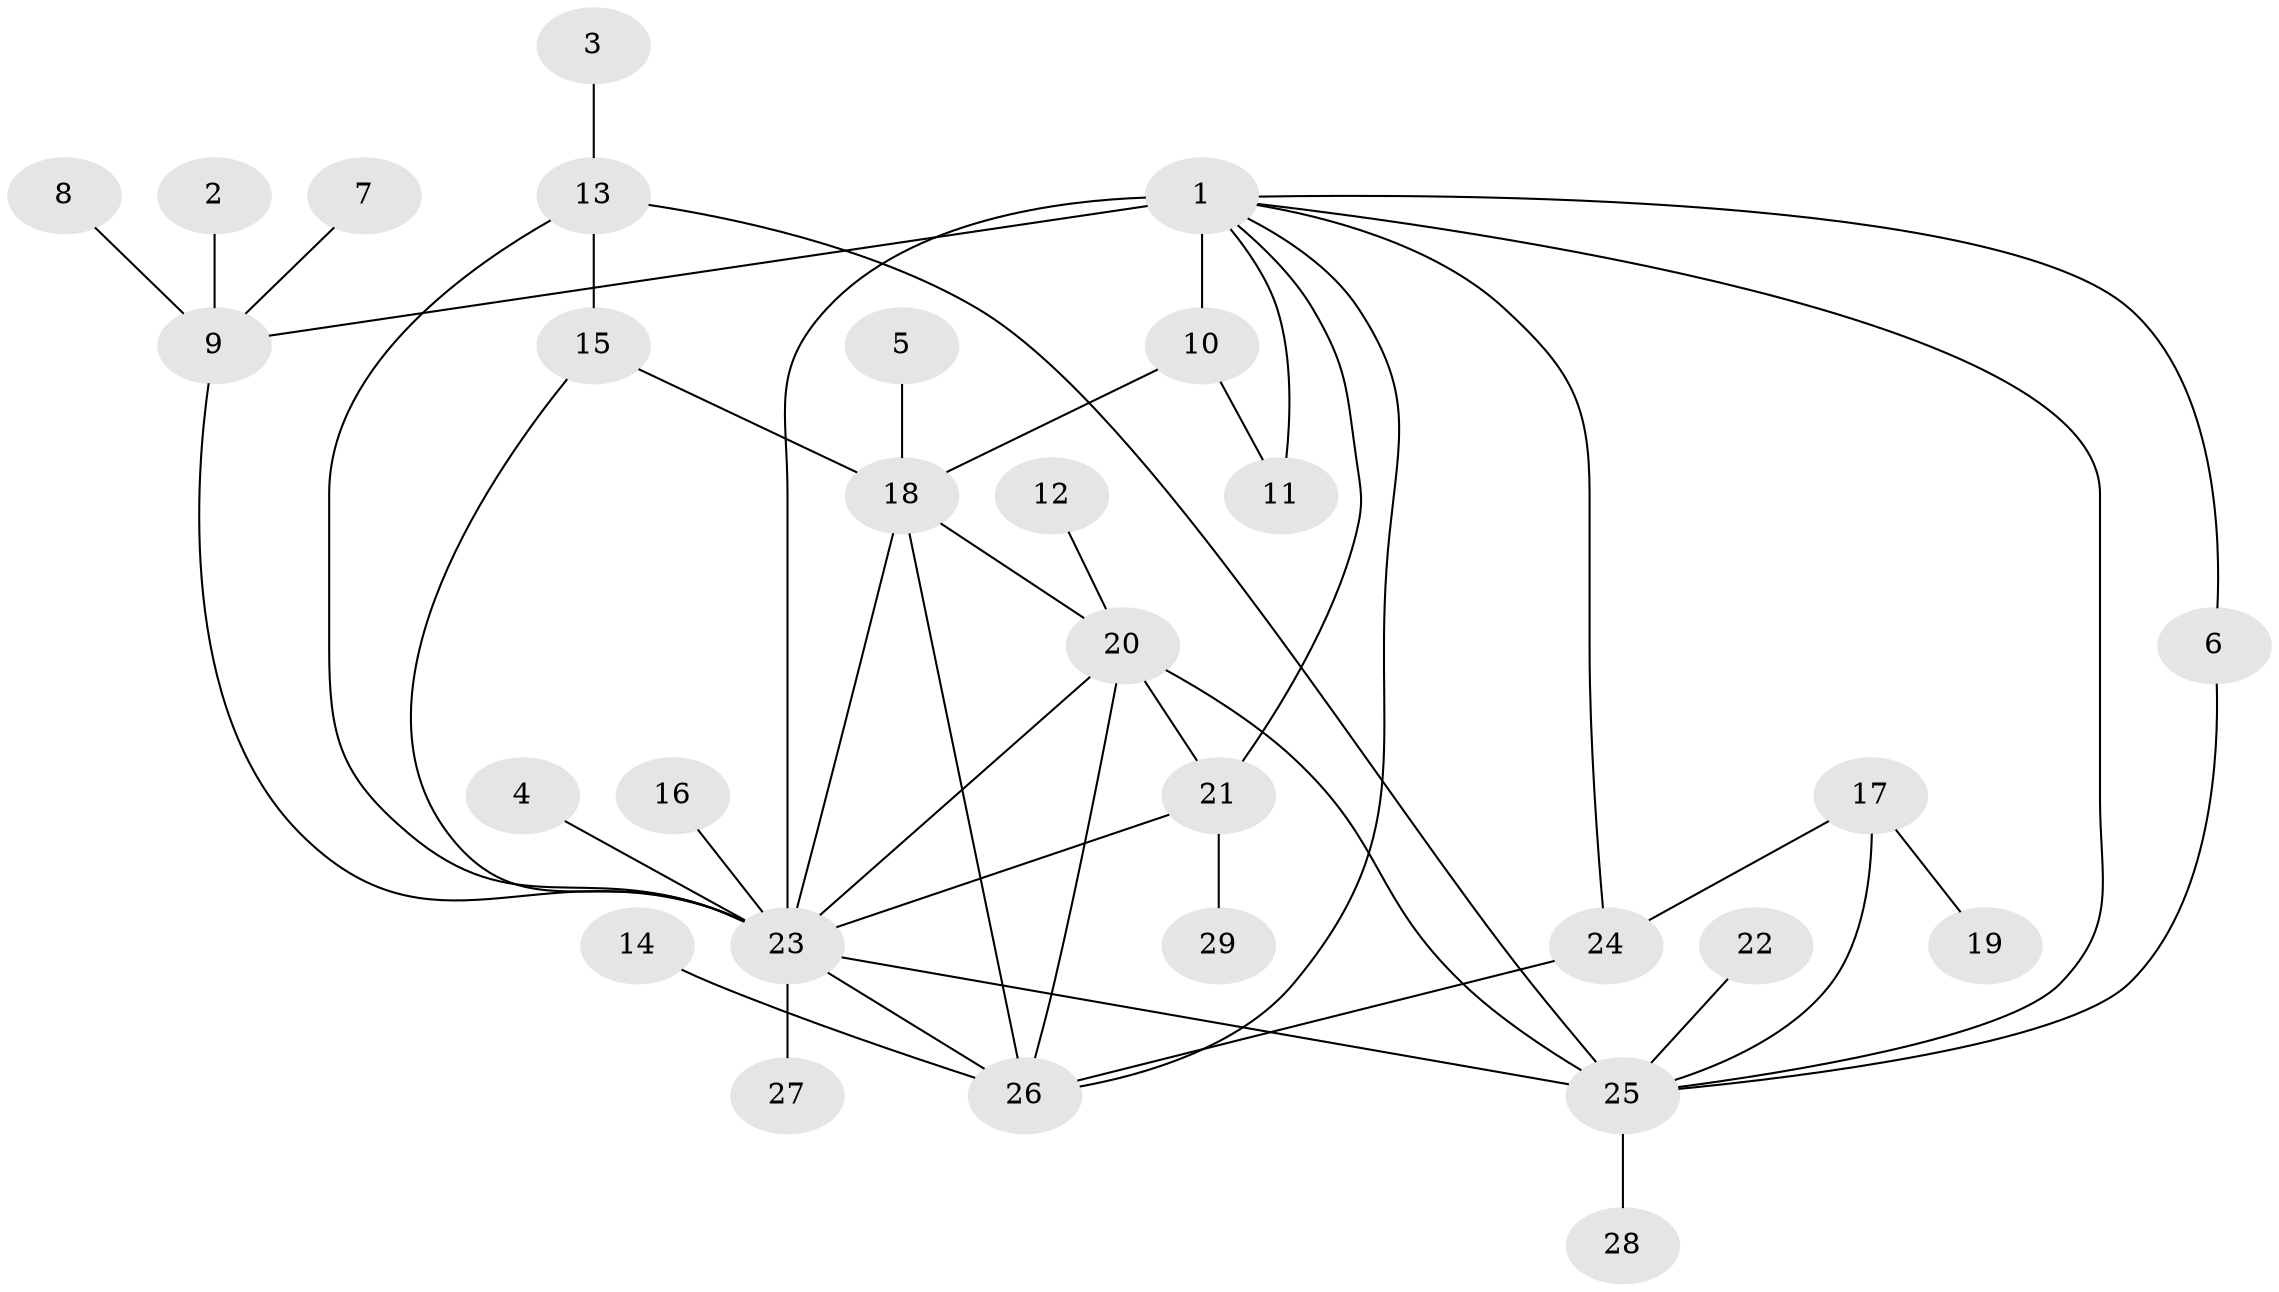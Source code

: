 // original degree distribution, {12: 0.017241379310344827, 6: 0.06896551724137931, 1: 0.43103448275862066, 7: 0.05172413793103448, 4: 0.06896551724137931, 13: 0.017241379310344827, 9: 0.017241379310344827, 5: 0.034482758620689655, 8: 0.017241379310344827, 2: 0.20689655172413793, 3: 0.06896551724137931}
// Generated by graph-tools (version 1.1) at 2025/25/03/09/25 03:25:59]
// undirected, 29 vertices, 45 edges
graph export_dot {
graph [start="1"]
  node [color=gray90,style=filled];
  1;
  2;
  3;
  4;
  5;
  6;
  7;
  8;
  9;
  10;
  11;
  12;
  13;
  14;
  15;
  16;
  17;
  18;
  19;
  20;
  21;
  22;
  23;
  24;
  25;
  26;
  27;
  28;
  29;
  1 -- 6 [weight=1.0];
  1 -- 9 [weight=2.0];
  1 -- 10 [weight=3.0];
  1 -- 11 [weight=1.0];
  1 -- 21 [weight=1.0];
  1 -- 23 [weight=3.0];
  1 -- 24 [weight=1.0];
  1 -- 25 [weight=1.0];
  1 -- 26 [weight=1.0];
  2 -- 9 [weight=1.0];
  3 -- 13 [weight=1.0];
  4 -- 23 [weight=1.0];
  5 -- 18 [weight=1.0];
  6 -- 25 [weight=1.0];
  7 -- 9 [weight=1.0];
  8 -- 9 [weight=1.0];
  9 -- 23 [weight=2.0];
  10 -- 11 [weight=1.0];
  10 -- 18 [weight=1.0];
  12 -- 20 [weight=1.0];
  13 -- 15 [weight=1.0];
  13 -- 23 [weight=2.0];
  13 -- 25 [weight=2.0];
  14 -- 26 [weight=1.0];
  15 -- 18 [weight=1.0];
  15 -- 23 [weight=1.0];
  16 -- 23 [weight=1.0];
  17 -- 19 [weight=1.0];
  17 -- 24 [weight=1.0];
  17 -- 25 [weight=1.0];
  18 -- 20 [weight=1.0];
  18 -- 23 [weight=2.0];
  18 -- 26 [weight=1.0];
  20 -- 21 [weight=1.0];
  20 -- 23 [weight=2.0];
  20 -- 25 [weight=1.0];
  20 -- 26 [weight=1.0];
  21 -- 23 [weight=1.0];
  21 -- 29 [weight=1.0];
  22 -- 25 [weight=1.0];
  23 -- 25 [weight=1.0];
  23 -- 26 [weight=2.0];
  23 -- 27 [weight=1.0];
  24 -- 26 [weight=1.0];
  25 -- 28 [weight=1.0];
}
